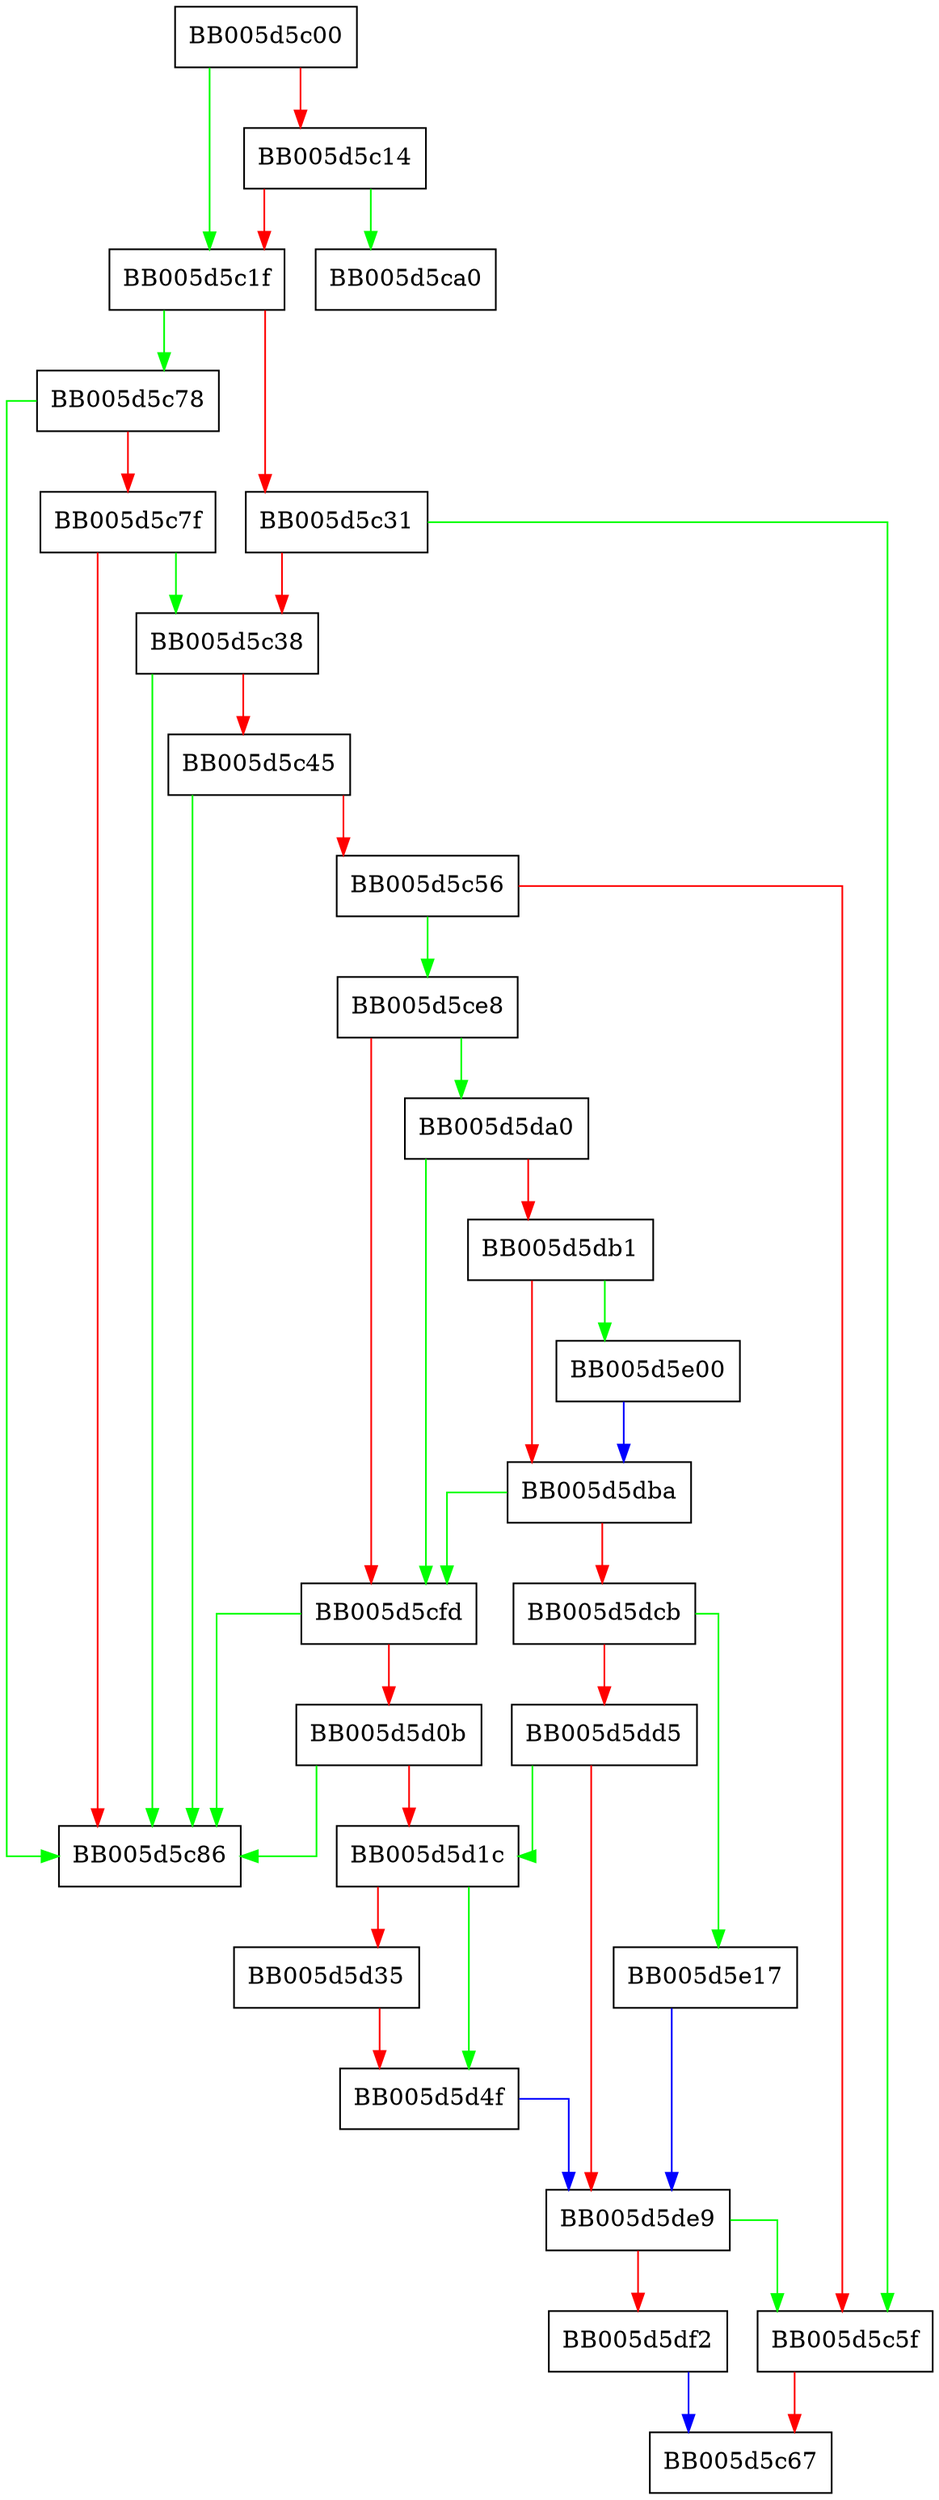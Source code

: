 digraph EVP_PKEY_get1_DH {
  node [shape="box"];
  graph [splines=ortho];
  BB005d5c00 -> BB005d5c1f [color="green"];
  BB005d5c00 -> BB005d5c14 [color="red"];
  BB005d5c14 -> BB005d5ca0 [color="green"];
  BB005d5c14 -> BB005d5c1f [color="red"];
  BB005d5c1f -> BB005d5c78 [color="green"];
  BB005d5c1f -> BB005d5c31 [color="red"];
  BB005d5c31 -> BB005d5c5f [color="green"];
  BB005d5c31 -> BB005d5c38 [color="red"];
  BB005d5c38 -> BB005d5c86 [color="green"];
  BB005d5c38 -> BB005d5c45 [color="red"];
  BB005d5c45 -> BB005d5c86 [color="green"];
  BB005d5c45 -> BB005d5c56 [color="red"];
  BB005d5c56 -> BB005d5ce8 [color="green"];
  BB005d5c56 -> BB005d5c5f [color="red"];
  BB005d5c5f -> BB005d5c67 [color="red"];
  BB005d5c78 -> BB005d5c86 [color="green"];
  BB005d5c78 -> BB005d5c7f [color="red"];
  BB005d5c7f -> BB005d5c38 [color="green"];
  BB005d5c7f -> BB005d5c86 [color="red"];
  BB005d5ce8 -> BB005d5da0 [color="green"];
  BB005d5ce8 -> BB005d5cfd [color="red"];
  BB005d5cfd -> BB005d5c86 [color="green"];
  BB005d5cfd -> BB005d5d0b [color="red"];
  BB005d5d0b -> BB005d5c86 [color="green"];
  BB005d5d0b -> BB005d5d1c [color="red"];
  BB005d5d1c -> BB005d5d4f [color="green"];
  BB005d5d1c -> BB005d5d35 [color="red"];
  BB005d5d35 -> BB005d5d4f [color="red"];
  BB005d5d4f -> BB005d5de9 [color="blue"];
  BB005d5da0 -> BB005d5cfd [color="green"];
  BB005d5da0 -> BB005d5db1 [color="red"];
  BB005d5db1 -> BB005d5e00 [color="green"];
  BB005d5db1 -> BB005d5dba [color="red"];
  BB005d5dba -> BB005d5cfd [color="green"];
  BB005d5dba -> BB005d5dcb [color="red"];
  BB005d5dcb -> BB005d5e17 [color="green"];
  BB005d5dcb -> BB005d5dd5 [color="red"];
  BB005d5dd5 -> BB005d5d1c [color="green"];
  BB005d5dd5 -> BB005d5de9 [color="red"];
  BB005d5de9 -> BB005d5c5f [color="green"];
  BB005d5de9 -> BB005d5df2 [color="red"];
  BB005d5df2 -> BB005d5c67 [color="blue"];
  BB005d5e00 -> BB005d5dba [color="blue"];
  BB005d5e17 -> BB005d5de9 [color="blue"];
}